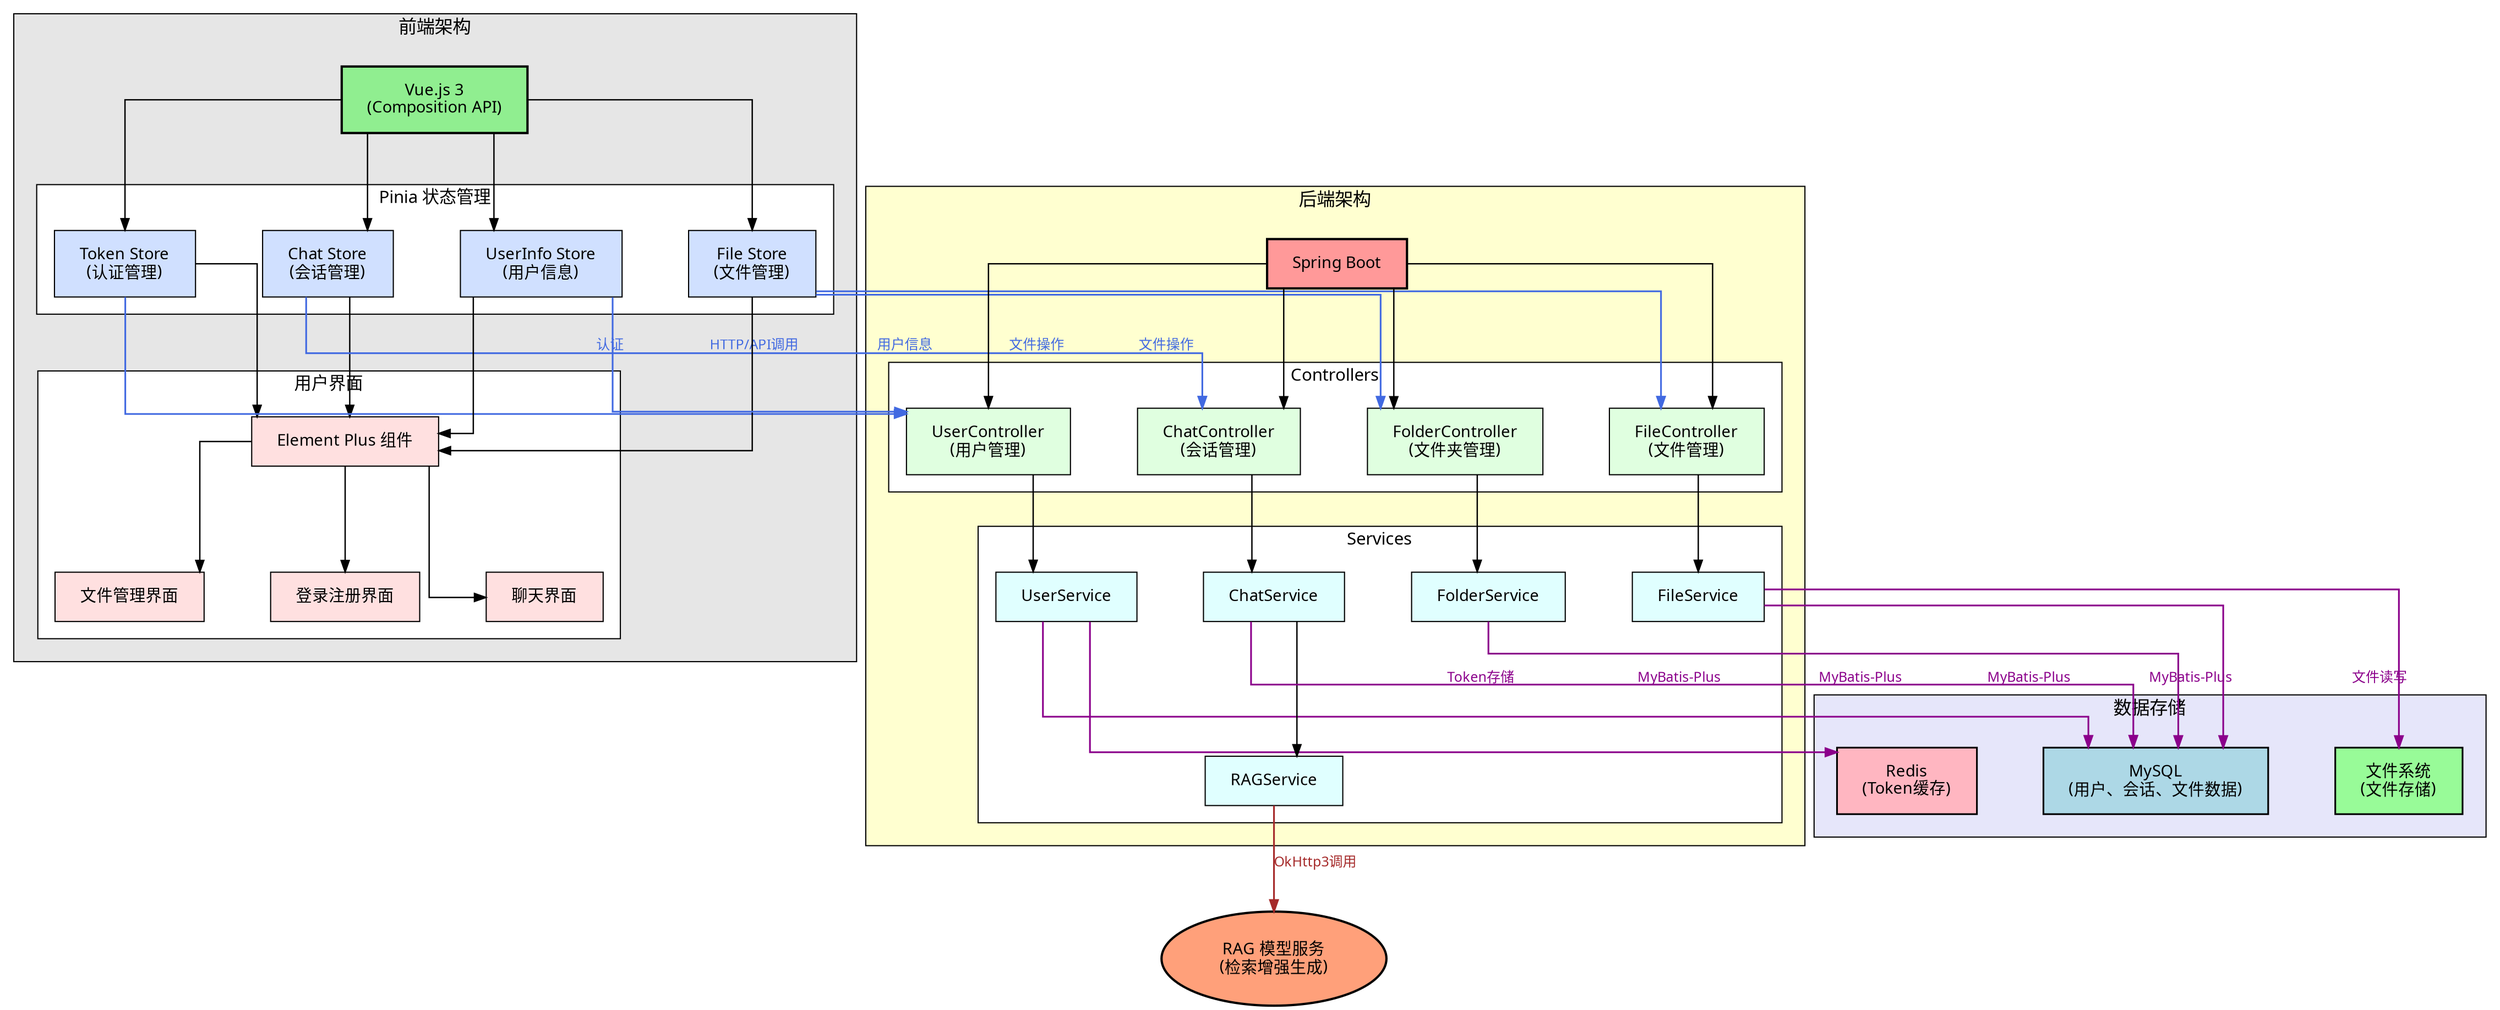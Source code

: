 digraph Framework {
    // 图的整体设置
    rankdir=TB;
    nodesep=0.8;  // 增加节点水平间距
    ranksep=1.0;  // 增加层级垂直间距
    splines=ortho;  // 使用正交连线，增加清晰度
    node [shape=box, style=filled, fillcolor=lightblue, fontname="SimHei", fontsize=14, margin="0.3,0.2"];  // 增大字体，调整边距
    edge [fontname="SimHei", fontsize=12, penwidth=1.2];  // 加粗连线，增大字体
    
    // 子图：前端
    subgraph cluster_frontend {
        label="前端架构";
        style=filled;
        fillcolor="#E6E6E6";  // 更深的灰色，增加对比度
        fontname="SimHei";
        fontsize=16;  // 增大标题字体
        margin=20;  // 增加子图边距
        
        vue [label="Vue.js 3\n(Composition API)" fillcolor="#90EE90", penwidth=2];  // 更亮的绿色，加粗边框
        
        // Pinia Stores
        subgraph cluster_stores {
            label="Pinia 状态管理";
            style=filled;
            fillcolor="white";
            fontname="SimHei";
            fontsize=15;
            margin=15;
            
            chatStore [label="Chat Store\n(会话管理)" fillcolor="#D0E0FF"];  // 使用不同色调区分
            tokenStore [label="Token Store\n(认证管理)" fillcolor="#D0E0FF"];
            fileStore [label="File Store\n(文件管理)" fillcolor="#D0E0FF"];
            userStore [label="UserInfo Store\n(用户信息)" fillcolor="#D0E0FF"];
        }
        
        // UI组件
        subgraph cluster_ui {
            label="用户界面";
            style=filled;
            fillcolor="white";
            fontname="SimHei";
            fontsize=15;
            margin=15;
            
            elplus [label="Element Plus 组件" fillcolor="#FFE0E0"];
            chat_ui [label="聊天界面" fillcolor="#FFE0E0"];
            file_ui [label="文件管理界面" fillcolor="#FFE0E0"];
            login_ui [label="登录注册界面" fillcolor="#FFE0E0"];
        }
        
        // 前端连接关系
        vue -> {chatStore, tokenStore, fileStore, userStore} [weight=2];
        {chatStore, tokenStore, fileStore, userStore} -> elplus [weight=2];
        elplus -> {chat_ui, file_ui, login_ui} [weight=2];
    }
    
    // 子图：后端
    subgraph cluster_backend {
        label="后端架构";
        style=filled;
        fillcolor="#FFFFD0";  // 更鲜明的黄色
        fontname="SimHei";
        fontsize=16;
        margin=20;
        
        spring [label="Spring Boot" fillcolor="#FF9999", penwidth=2];  // 更亮的红色，加粗边框
        
        // 控制器
        subgraph cluster_controllers {
            label="Controllers";
            style=filled;
            fillcolor="white";
            fontname="SimHei";
            fontsize=15;
            margin=15;
            
            userController [label="UserController\n(用户管理)" fillcolor="#E0FFE0"];
            chatController [label="ChatController\n(会话管理)" fillcolor="#E0FFE0"];
            fileController [label="FileController\n(文件管理)" fillcolor="#E0FFE0"];
            folderController [label="FolderController\n(文件夹管理)" fillcolor="#E0FFE0"];
        }
        
        // 服务
        subgraph cluster_services {
            label="Services";
            style=filled;
            fillcolor="white";
            fontname="SimHei";
            fontsize=15;
            margin=15;
            
            userService [label="UserService" fillcolor="#E0FFFF"];
            chatService [label="ChatService" fillcolor="#E0FFFF"];
            fileService [label="FileService" fillcolor="#E0FFFF"];
            folderService [label="FolderService" fillcolor="#E0FFFF"];
            ragService [label="RAGService" fillcolor="#E0FFFF"];
        }
        
        // 后端连接关系
        spring -> {userController, chatController, fileController, folderController} [weight=2];
        userController -> userService [weight=1];
        chatController -> chatService [weight=1];
        fileController -> fileService [weight=1];
        folderController -> folderService [weight=1];
        chatService -> ragService [weight=1];
    }
    
    // 数据存储
    subgraph cluster_storage {
        label="数据存储";
        style=filled;
        fillcolor="#E6E6FA";  // 更鲜明的淡紫色
        fontname="SimHei";
        fontsize=16;
        margin=20;
        
        mysql [label="MySQL\n(用户、会话、文件数据)" fillcolor="#ADD8E6", penwidth=1.5];  // 更亮的蓝色
        redis [label="Redis\n(Token缓存)" fillcolor="#FFB6C1", penwidth=1.5];  // 更亮的粉色
        filesystem [label="文件系统\n(文件存储)" fillcolor="#98FB98", penwidth=1.5];  // 更亮的绿色
    }
    
    // 外部服务
    ragModel [label="RAG 模型服务\n(检索增强生成)" fillcolor="#FFA07A", shape=ellipse, penwidth=2, fontsize=14];  // 加粗边框
    
    // 前后端交互 - 使用不同颜色的边
    chatStore -> chatController [label="HTTP/API调用", color="#4169E1", fontcolor="#4169E1", penwidth=1.5];
    tokenStore -> userController [label="认证", color="#4169E1", fontcolor="#4169E1", penwidth=1.5];
    fileStore -> {fileController, folderController} [label="文件操作", color="#4169E1", fontcolor="#4169E1", penwidth=1.5];
    userStore -> userController [label="用户信息", color="#4169E1", fontcolor="#4169E1", penwidth=1.5];
    
    // 后端与存储交互 - 使用不同颜色的边
    {userService, chatService, fileService, folderService} -> mysql [label="MyBatis-Plus", color="#8B008B", fontcolor="#8B008B", penwidth=1.5];
    userService -> redis [label="Token存储", color="#8B008B", fontcolor="#8B008B", penwidth=1.5];
    fileService -> filesystem [label="文件读写", color="#8B008B", fontcolor="#8B008B", penwidth=1.5];
    
    // RAG服务交互 - 使用不同颜色的边
    ragService -> ragModel [label="OkHttp3调用", color="#A52A2A", fontcolor="#A52A2A", penwidth=1.5];
}